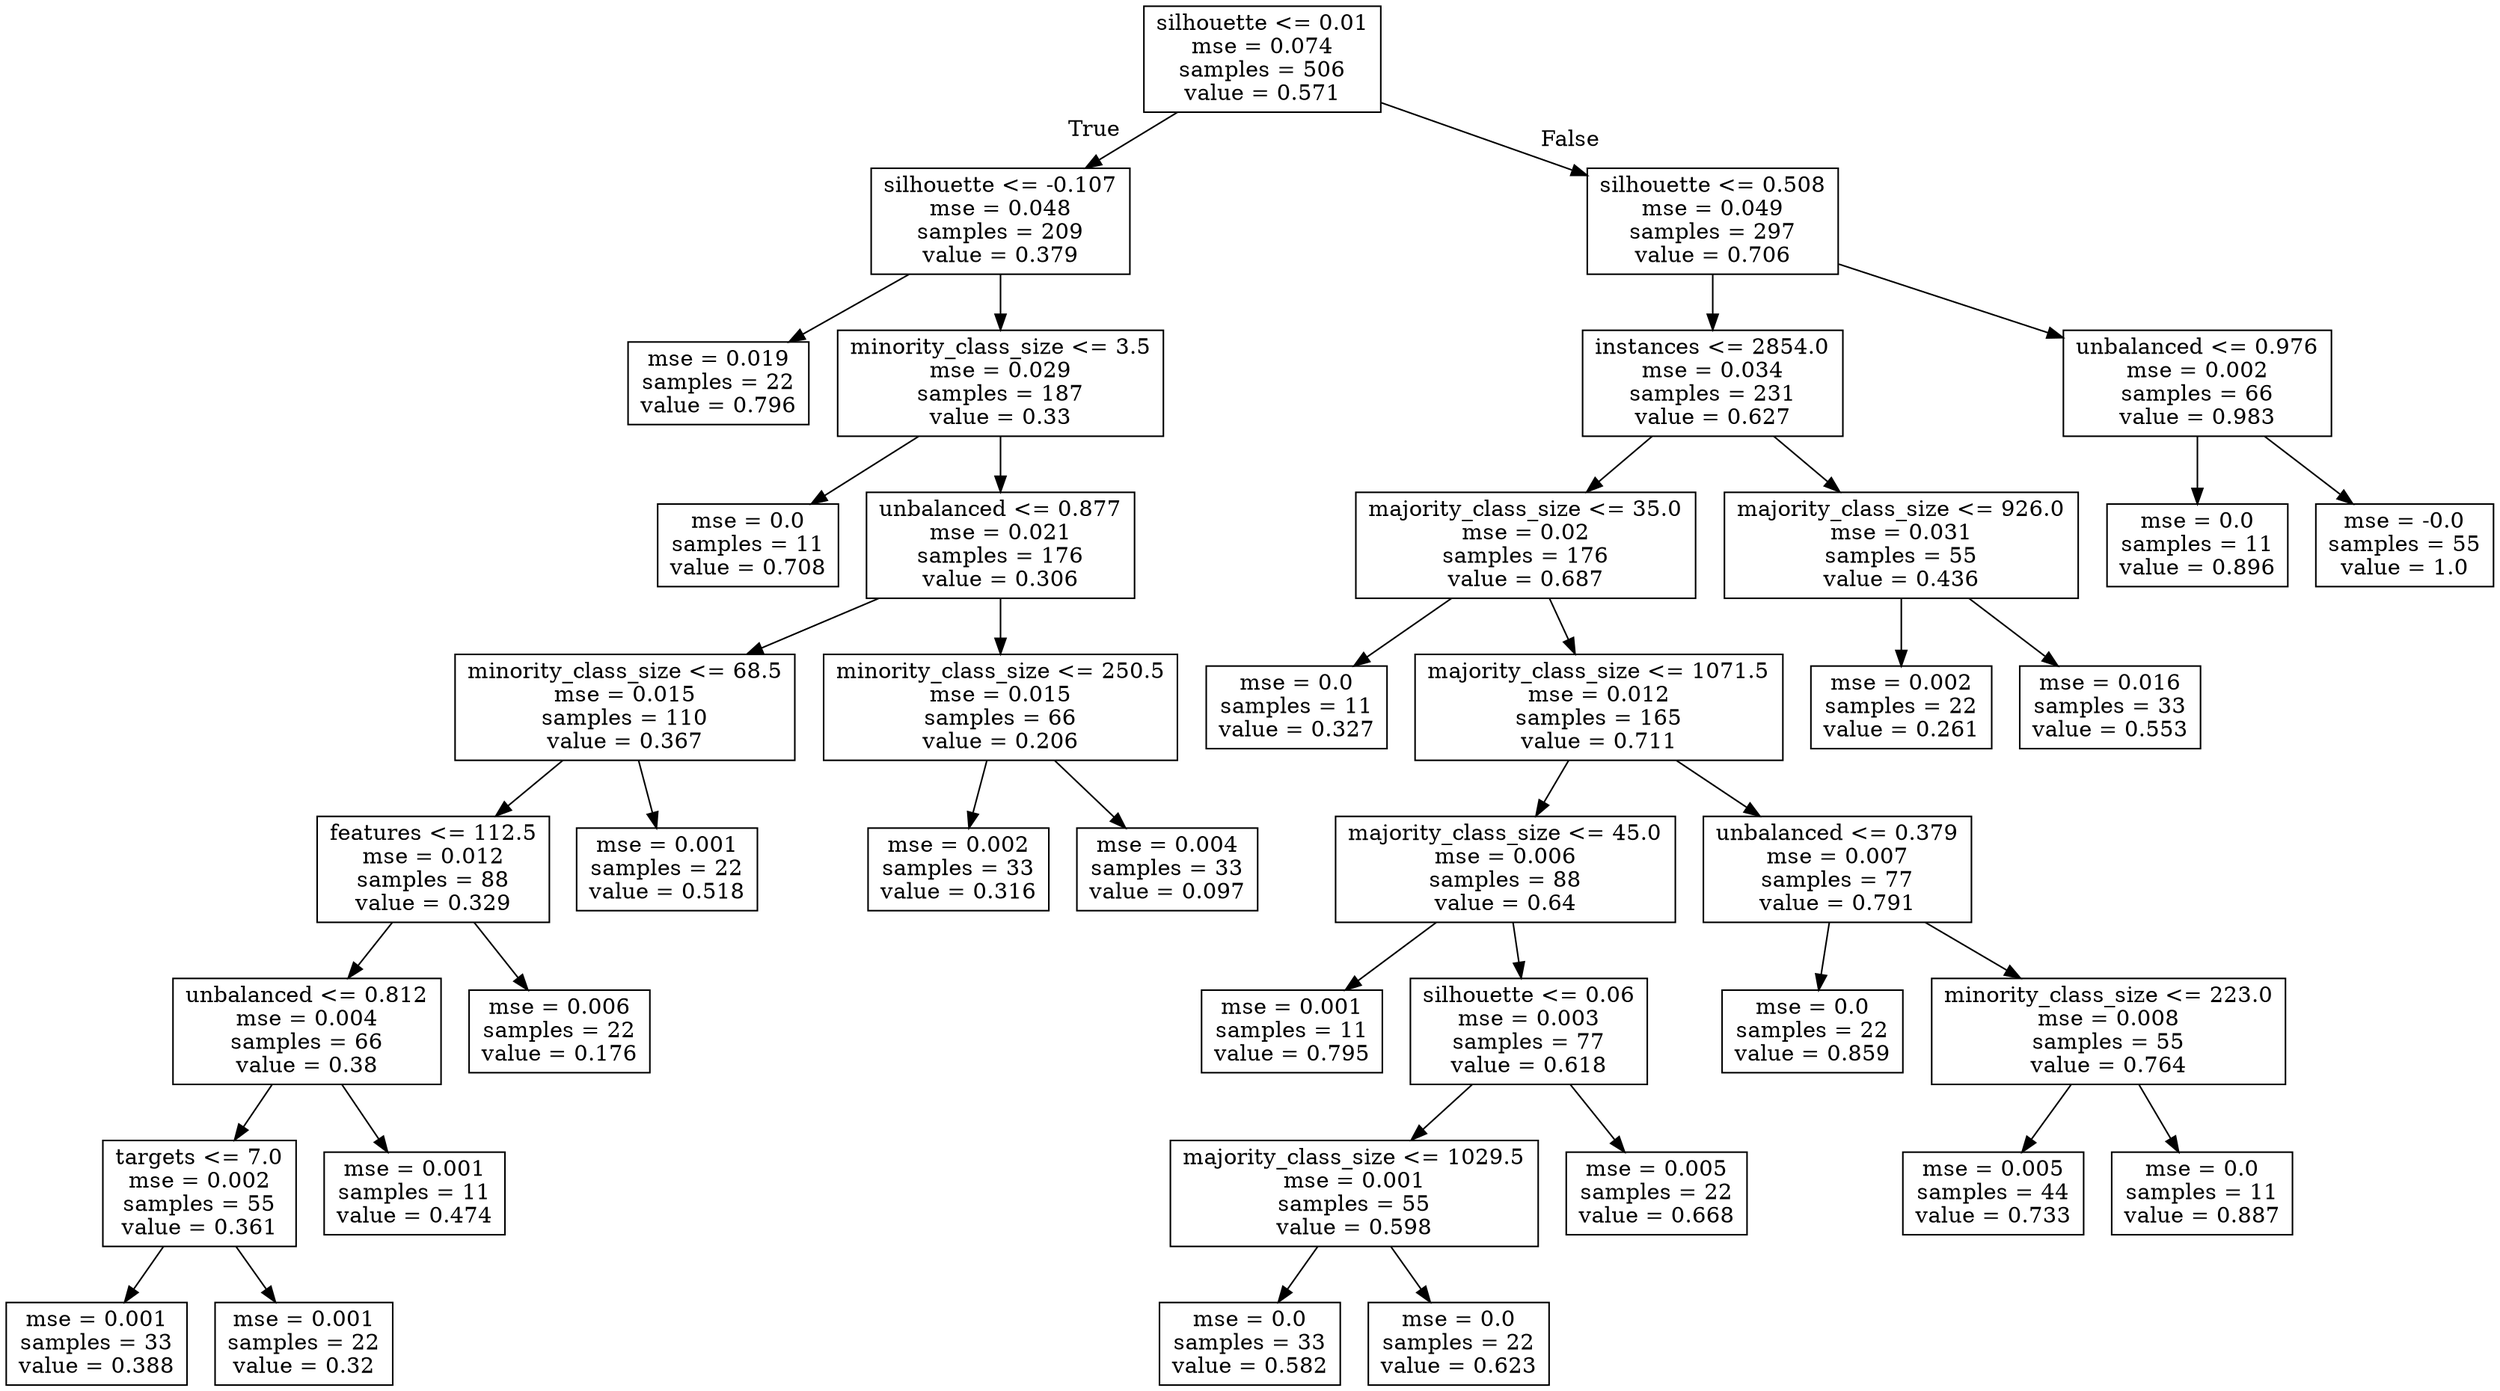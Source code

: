 digraph Tree {
node [shape=box] ;
0 [label="silhouette <= 0.01\nmse = 0.074\nsamples = 506\nvalue = 0.571"] ;
1 [label="silhouette <= -0.107\nmse = 0.048\nsamples = 209\nvalue = 0.379"] ;
0 -> 1 [labeldistance=2.5, labelangle=45, headlabel="True"] ;
2 [label="mse = 0.019\nsamples = 22\nvalue = 0.796"] ;
1 -> 2 ;
3 [label="minority_class_size <= 3.5\nmse = 0.029\nsamples = 187\nvalue = 0.33"] ;
1 -> 3 ;
4 [label="mse = 0.0\nsamples = 11\nvalue = 0.708"] ;
3 -> 4 ;
5 [label="unbalanced <= 0.877\nmse = 0.021\nsamples = 176\nvalue = 0.306"] ;
3 -> 5 ;
6 [label="minority_class_size <= 68.5\nmse = 0.015\nsamples = 110\nvalue = 0.367"] ;
5 -> 6 ;
7 [label="features <= 112.5\nmse = 0.012\nsamples = 88\nvalue = 0.329"] ;
6 -> 7 ;
8 [label="unbalanced <= 0.812\nmse = 0.004\nsamples = 66\nvalue = 0.38"] ;
7 -> 8 ;
9 [label="targets <= 7.0\nmse = 0.002\nsamples = 55\nvalue = 0.361"] ;
8 -> 9 ;
10 [label="mse = 0.001\nsamples = 33\nvalue = 0.388"] ;
9 -> 10 ;
11 [label="mse = 0.001\nsamples = 22\nvalue = 0.32"] ;
9 -> 11 ;
12 [label="mse = 0.001\nsamples = 11\nvalue = 0.474"] ;
8 -> 12 ;
13 [label="mse = 0.006\nsamples = 22\nvalue = 0.176"] ;
7 -> 13 ;
14 [label="mse = 0.001\nsamples = 22\nvalue = 0.518"] ;
6 -> 14 ;
15 [label="minority_class_size <= 250.5\nmse = 0.015\nsamples = 66\nvalue = 0.206"] ;
5 -> 15 ;
16 [label="mse = 0.002\nsamples = 33\nvalue = 0.316"] ;
15 -> 16 ;
17 [label="mse = 0.004\nsamples = 33\nvalue = 0.097"] ;
15 -> 17 ;
18 [label="silhouette <= 0.508\nmse = 0.049\nsamples = 297\nvalue = 0.706"] ;
0 -> 18 [labeldistance=2.5, labelangle=-45, headlabel="False"] ;
19 [label="instances <= 2854.0\nmse = 0.034\nsamples = 231\nvalue = 0.627"] ;
18 -> 19 ;
20 [label="majority_class_size <= 35.0\nmse = 0.02\nsamples = 176\nvalue = 0.687"] ;
19 -> 20 ;
21 [label="mse = 0.0\nsamples = 11\nvalue = 0.327"] ;
20 -> 21 ;
22 [label="majority_class_size <= 1071.5\nmse = 0.012\nsamples = 165\nvalue = 0.711"] ;
20 -> 22 ;
23 [label="majority_class_size <= 45.0\nmse = 0.006\nsamples = 88\nvalue = 0.64"] ;
22 -> 23 ;
24 [label="mse = 0.001\nsamples = 11\nvalue = 0.795"] ;
23 -> 24 ;
25 [label="silhouette <= 0.06\nmse = 0.003\nsamples = 77\nvalue = 0.618"] ;
23 -> 25 ;
26 [label="majority_class_size <= 1029.5\nmse = 0.001\nsamples = 55\nvalue = 0.598"] ;
25 -> 26 ;
27 [label="mse = 0.0\nsamples = 33\nvalue = 0.582"] ;
26 -> 27 ;
28 [label="mse = 0.0\nsamples = 22\nvalue = 0.623"] ;
26 -> 28 ;
29 [label="mse = 0.005\nsamples = 22\nvalue = 0.668"] ;
25 -> 29 ;
30 [label="unbalanced <= 0.379\nmse = 0.007\nsamples = 77\nvalue = 0.791"] ;
22 -> 30 ;
31 [label="mse = 0.0\nsamples = 22\nvalue = 0.859"] ;
30 -> 31 ;
32 [label="minority_class_size <= 223.0\nmse = 0.008\nsamples = 55\nvalue = 0.764"] ;
30 -> 32 ;
33 [label="mse = 0.005\nsamples = 44\nvalue = 0.733"] ;
32 -> 33 ;
34 [label="mse = 0.0\nsamples = 11\nvalue = 0.887"] ;
32 -> 34 ;
35 [label="majority_class_size <= 926.0\nmse = 0.031\nsamples = 55\nvalue = 0.436"] ;
19 -> 35 ;
36 [label="mse = 0.002\nsamples = 22\nvalue = 0.261"] ;
35 -> 36 ;
37 [label="mse = 0.016\nsamples = 33\nvalue = 0.553"] ;
35 -> 37 ;
38 [label="unbalanced <= 0.976\nmse = 0.002\nsamples = 66\nvalue = 0.983"] ;
18 -> 38 ;
39 [label="mse = 0.0\nsamples = 11\nvalue = 0.896"] ;
38 -> 39 ;
40 [label="mse = -0.0\nsamples = 55\nvalue = 1.0"] ;
38 -> 40 ;
}